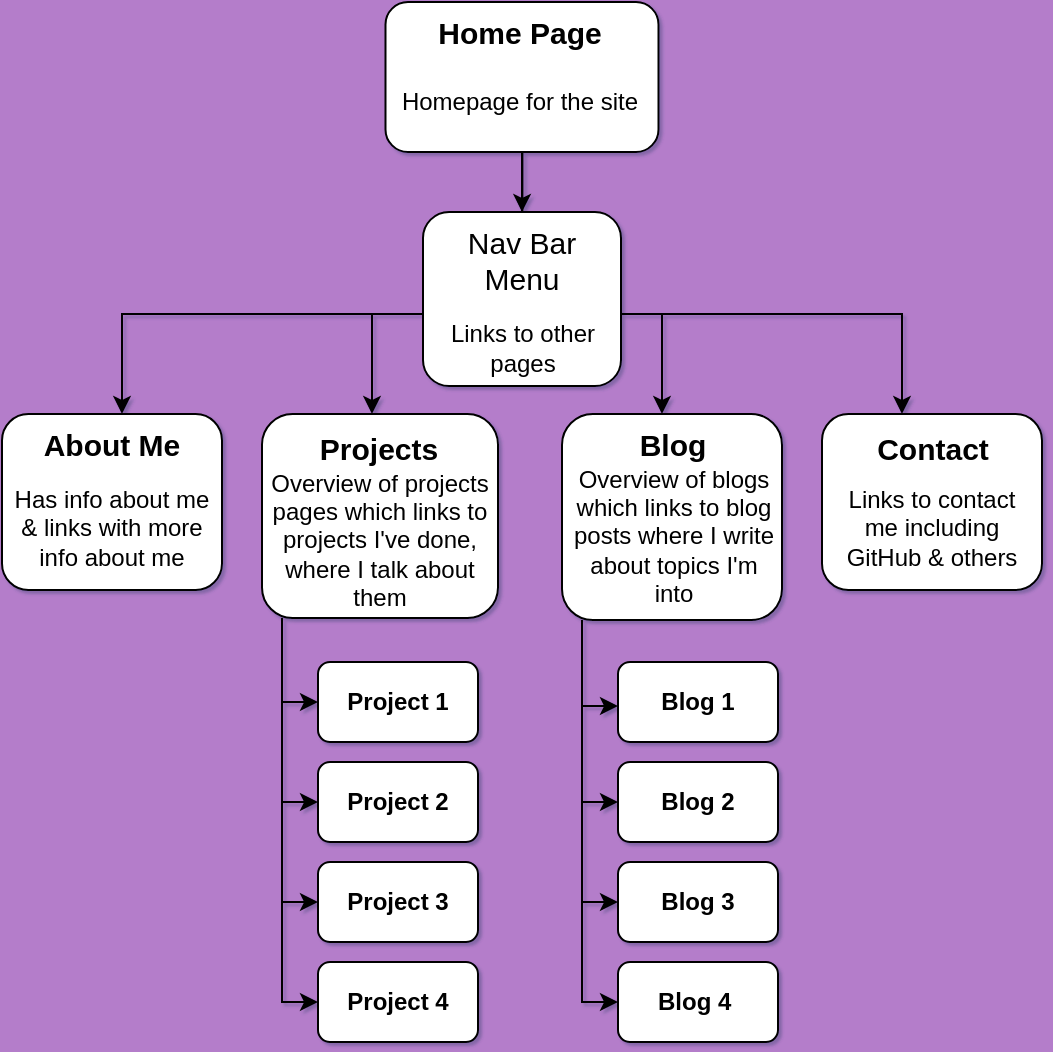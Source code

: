 <mxfile version="24.2.1" type="github">
  <diagram name="Page-1" id="1yRaigYc3yj3IqJBVuUs">
    <mxGraphModel dx="802" dy="652" grid="0" gridSize="10" guides="1" tooltips="1" connect="1" arrows="1" fold="1" page="1" pageScale="1" pageWidth="827" pageHeight="1169" background="#b47dca" math="0" shadow="1">
      <root>
        <mxCell id="0" />
        <mxCell id="1" parent="0" />
        <mxCell id="qFE32XwYqVBQK91fRqmA-3" value="" style="edgeStyle=orthogonalEdgeStyle;rounded=0;orthogonalLoop=1;jettySize=auto;html=1;" parent="1" source="qFE32XwYqVBQK91fRqmA-1" target="qFE32XwYqVBQK91fRqmA-2" edge="1">
          <mxGeometry relative="1" as="geometry">
            <Array as="points">
              <mxPoint x="405" y="200" />
              <mxPoint x="205" y="200" />
            </Array>
          </mxGeometry>
        </mxCell>
        <mxCell id="qFE32XwYqVBQK91fRqmA-5" value="" style="edgeStyle=orthogonalEdgeStyle;rounded=0;orthogonalLoop=1;jettySize=auto;html=1;" parent="1" source="qFE32XwYqVBQK91fRqmA-1" target="qFE32XwYqVBQK91fRqmA-4" edge="1">
          <mxGeometry relative="1" as="geometry">
            <Array as="points">
              <mxPoint x="405" y="200" />
              <mxPoint x="330" y="200" />
            </Array>
          </mxGeometry>
        </mxCell>
        <mxCell id="qFE32XwYqVBQK91fRqmA-10" value="" style="edgeStyle=orthogonalEdgeStyle;rounded=0;orthogonalLoop=1;jettySize=auto;html=1;" parent="1" edge="1">
          <mxGeometry relative="1" as="geometry">
            <mxPoint x="595" y="250" as="targetPoint" />
            <Array as="points">
              <mxPoint x="405" y="200" />
              <mxPoint x="595" y="200" />
            </Array>
            <mxPoint x="480" y="200" as="sourcePoint" />
          </mxGeometry>
        </mxCell>
        <mxCell id="qFE32XwYqVBQK91fRqmA-1" value="&lt;h3&gt;&lt;br&gt;&lt;/h3&gt;" style="rounded=1;whiteSpace=wrap;html=1;" parent="1" vertex="1">
          <mxGeometry x="336.75" y="44" width="136.5" height="75" as="geometry" />
        </mxCell>
        <mxCell id="qFE32XwYqVBQK91fRqmA-2" value="" style="whiteSpace=wrap;html=1;rounded=1;" parent="1" vertex="1">
          <mxGeometry x="145" y="250" width="110" height="88" as="geometry" />
        </mxCell>
        <mxCell id="zVClSLXwrI54ClEM0Tne-18" value="" style="edgeStyle=orthogonalEdgeStyle;rounded=0;orthogonalLoop=1;jettySize=auto;html=1;" parent="1" source="qFE32XwYqVBQK91fRqmA-4" target="zVClSLXwrI54ClEM0Tne-13" edge="1">
          <mxGeometry relative="1" as="geometry">
            <Array as="points">
              <mxPoint x="285" y="394" />
            </Array>
          </mxGeometry>
        </mxCell>
        <mxCell id="zVClSLXwrI54ClEM0Tne-20" value="" style="edgeStyle=orthogonalEdgeStyle;rounded=0;orthogonalLoop=1;jettySize=auto;html=1;entryX=0;entryY=0.5;entryDx=0;entryDy=0;" parent="1" source="qFE32XwYqVBQK91fRqmA-4" target="zVClSLXwrI54ClEM0Tne-8" edge="1">
          <mxGeometry relative="1" as="geometry">
            <mxPoint x="225" y="380" as="targetPoint" />
            <Array as="points">
              <mxPoint x="285" y="444" />
            </Array>
          </mxGeometry>
        </mxCell>
        <mxCell id="zVClSLXwrI54ClEM0Tne-22" value="" style="edgeStyle=orthogonalEdgeStyle;rounded=0;orthogonalLoop=1;jettySize=auto;html=1;entryX=0;entryY=0.5;entryDx=0;entryDy=0;" parent="1" source="qFE32XwYqVBQK91fRqmA-4" target="zVClSLXwrI54ClEM0Tne-15" edge="1">
          <mxGeometry relative="1" as="geometry">
            <Array as="points">
              <mxPoint x="285" y="494" />
            </Array>
          </mxGeometry>
        </mxCell>
        <mxCell id="zVClSLXwrI54ClEM0Tne-24" value="" style="edgeStyle=orthogonalEdgeStyle;rounded=0;orthogonalLoop=1;jettySize=auto;html=1;entryX=0;entryY=0.5;entryDx=0;entryDy=0;" parent="1" source="qFE32XwYqVBQK91fRqmA-4" target="zVClSLXwrI54ClEM0Tne-17" edge="1">
          <mxGeometry relative="1" as="geometry">
            <Array as="points">
              <mxPoint x="285" y="544" />
            </Array>
          </mxGeometry>
        </mxCell>
        <mxCell id="qFE32XwYqVBQK91fRqmA-4" value="" style="whiteSpace=wrap;html=1;rounded=1;" parent="1" vertex="1">
          <mxGeometry x="275" y="250" width="118" height="102" as="geometry" />
        </mxCell>
        <mxCell id="qFE32XwYqVBQK91fRqmA-9" value="" style="whiteSpace=wrap;html=1;rounded=1;" parent="1" vertex="1">
          <mxGeometry x="555" y="250" width="110" height="88" as="geometry" />
        </mxCell>
        <mxCell id="qFE32XwYqVBQK91fRqmA-16" value="" style="edgeStyle=orthogonalEdgeStyle;rounded=0;orthogonalLoop=1;jettySize=auto;html=1;" parent="1" source="qFE32XwYqVBQK91fRqmA-1" edge="1">
          <mxGeometry relative="1" as="geometry">
            <mxPoint x="405" y="150" as="sourcePoint" />
            <mxPoint x="405" y="180" as="targetPoint" />
          </mxGeometry>
        </mxCell>
        <mxCell id="qFE32XwYqVBQK91fRqmA-17" value="" style="edgeStyle=orthogonalEdgeStyle;rounded=0;orthogonalLoop=1;jettySize=auto;html=1;" parent="1" source="qFE32XwYqVBQK91fRqmA-1" edge="1">
          <mxGeometry relative="1" as="geometry">
            <mxPoint x="405" y="150" as="sourcePoint" />
            <mxPoint x="405" y="180" as="targetPoint" />
          </mxGeometry>
        </mxCell>
        <mxCell id="qFE32XwYqVBQK91fRqmA-18" value="" style="edgeStyle=orthogonalEdgeStyle;rounded=0;orthogonalLoop=1;jettySize=auto;html=1;" parent="1" source="qFE32XwYqVBQK91fRqmA-1" edge="1">
          <mxGeometry relative="1" as="geometry">
            <mxPoint x="405" y="150" as="sourcePoint" />
            <mxPoint x="405" y="180" as="targetPoint" />
            <Array as="points" />
          </mxGeometry>
        </mxCell>
        <mxCell id="zVClSLXwrI54ClEM0Tne-3" value="" style="edgeStyle=orthogonalEdgeStyle;rounded=0;orthogonalLoop=1;jettySize=auto;html=1;" parent="1" source="qFE32XwYqVBQK91fRqmA-1" target="zVClSLXwrI54ClEM0Tne-2" edge="1">
          <mxGeometry relative="1" as="geometry">
            <mxPoint x="465" y="250" as="targetPoint" />
            <Array as="points" />
            <mxPoint x="405" y="150" as="sourcePoint" />
          </mxGeometry>
        </mxCell>
        <mxCell id="zVClSLXwrI54ClEM0Tne-7" value="" style="edgeStyle=orthogonalEdgeStyle;rounded=0;orthogonalLoop=1;jettySize=auto;html=1;" parent="1" source="zVClSLXwrI54ClEM0Tne-2" target="zVClSLXwrI54ClEM0Tne-5" edge="1">
          <mxGeometry relative="1" as="geometry">
            <Array as="points">
              <mxPoint x="475" y="200" />
            </Array>
          </mxGeometry>
        </mxCell>
        <mxCell id="zVClSLXwrI54ClEM0Tne-2" value="" style="rounded=1;whiteSpace=wrap;html=1;" parent="1" vertex="1">
          <mxGeometry x="355.5" y="149" width="99" height="87" as="geometry" />
        </mxCell>
        <mxCell id="zVClSLXwrI54ClEM0Tne-32" value="" style="edgeStyle=orthogonalEdgeStyle;rounded=0;orthogonalLoop=1;jettySize=auto;html=1;entryX=0;entryY=0.5;entryDx=0;entryDy=0;" parent="1" source="zVClSLXwrI54ClEM0Tne-5" target="zVClSLXwrI54ClEM0Tne-29" edge="1">
          <mxGeometry relative="1" as="geometry">
            <Array as="points">
              <mxPoint x="435" y="544" />
            </Array>
          </mxGeometry>
        </mxCell>
        <mxCell id="zVClSLXwrI54ClEM0Tne-34" value="" style="edgeStyle=orthogonalEdgeStyle;rounded=0;orthogonalLoop=1;jettySize=auto;html=1;entryX=0;entryY=0.5;entryDx=0;entryDy=0;" parent="1" source="zVClSLXwrI54ClEM0Tne-5" target="zVClSLXwrI54ClEM0Tne-28" edge="1">
          <mxGeometry relative="1" as="geometry">
            <Array as="points">
              <mxPoint x="435" y="494" />
            </Array>
          </mxGeometry>
        </mxCell>
        <mxCell id="zVClSLXwrI54ClEM0Tne-35" value="" style="edgeStyle=orthogonalEdgeStyle;rounded=0;orthogonalLoop=1;jettySize=auto;html=1;entryX=0;entryY=0.5;entryDx=0;entryDy=0;" parent="1" source="zVClSLXwrI54ClEM0Tne-5" target="zVClSLXwrI54ClEM0Tne-26" edge="1">
          <mxGeometry relative="1" as="geometry">
            <mxPoint x="445" y="490" as="targetPoint" />
            <Array as="points">
              <mxPoint x="435" y="444" />
            </Array>
          </mxGeometry>
        </mxCell>
        <mxCell id="zVClSLXwrI54ClEM0Tne-5" value="" style="whiteSpace=wrap;html=1;rounded=1;" parent="1" vertex="1">
          <mxGeometry x="425" y="250" width="110" height="103" as="geometry" />
        </mxCell>
        <mxCell id="zVClSLXwrI54ClEM0Tne-8" value="&lt;b&gt;Project 2&lt;/b&gt;" style="whiteSpace=wrap;html=1;rounded=1;" parent="1" vertex="1">
          <mxGeometry x="303" y="424" width="80" height="40" as="geometry" />
        </mxCell>
        <mxCell id="zVClSLXwrI54ClEM0Tne-13" value="" style="whiteSpace=wrap;html=1;rounded=1;" parent="1" vertex="1">
          <mxGeometry x="303" y="374" width="80" height="40" as="geometry" />
        </mxCell>
        <mxCell id="zVClSLXwrI54ClEM0Tne-15" value="&lt;b&gt;Project 3&lt;/b&gt;" style="whiteSpace=wrap;html=1;rounded=1;" parent="1" vertex="1">
          <mxGeometry x="303" y="474" width="80" height="40" as="geometry" />
        </mxCell>
        <mxCell id="zVClSLXwrI54ClEM0Tne-17" value="&lt;b&gt;Project 4&lt;/b&gt;" style="whiteSpace=wrap;html=1;rounded=1;" parent="1" vertex="1">
          <mxGeometry x="303" y="524" width="80" height="40" as="geometry" />
        </mxCell>
        <mxCell id="zVClSLXwrI54ClEM0Tne-26" value="&lt;b&gt;Blog 2&lt;/b&gt;" style="whiteSpace=wrap;html=1;rounded=1;" parent="1" vertex="1">
          <mxGeometry x="453" y="424" width="80" height="40" as="geometry" />
        </mxCell>
        <mxCell id="zVClSLXwrI54ClEM0Tne-27" value="&lt;b&gt;Blog 1&lt;/b&gt;" style="whiteSpace=wrap;html=1;rounded=1;" parent="1" vertex="1">
          <mxGeometry x="453" y="374" width="80" height="40" as="geometry" />
        </mxCell>
        <mxCell id="zVClSLXwrI54ClEM0Tne-28" value="&lt;b&gt;Blog 3&lt;/b&gt;" style="whiteSpace=wrap;html=1;rounded=1;" parent="1" vertex="1">
          <mxGeometry x="453" y="474" width="80" height="40" as="geometry" />
        </mxCell>
        <mxCell id="zVClSLXwrI54ClEM0Tne-29" value="&lt;b&gt;Blog 4&amp;nbsp;&lt;/b&gt;" style="whiteSpace=wrap;html=1;rounded=1;" parent="1" vertex="1">
          <mxGeometry x="453" y="524" width="80" height="40" as="geometry" />
        </mxCell>
        <mxCell id="zVClSLXwrI54ClEM0Tne-37" value="Homepage for the site" style="text;strokeColor=none;align=center;fillColor=none;html=1;verticalAlign=middle;whiteSpace=wrap;rounded=0;" parent="1" vertex="1">
          <mxGeometry x="343.13" y="79" width="121.5" height="30" as="geometry" />
        </mxCell>
        <mxCell id="zVClSLXwrI54ClEM0Tne-39" value="&lt;font style=&quot;font-size: 15px;&quot;&gt;Nav Bar Menu&lt;/font&gt;" style="text;strokeColor=none;align=center;fillColor=none;html=1;verticalAlign=middle;whiteSpace=wrap;rounded=0;" parent="1" vertex="1">
          <mxGeometry x="361.94" y="158" width="86.12" height="30" as="geometry" />
        </mxCell>
        <mxCell id="zVClSLXwrI54ClEM0Tne-44" value="&lt;b&gt;&lt;font style=&quot;font-size: 15px;&quot;&gt;Home Page&lt;/font&gt;&lt;/b&gt;" style="text;strokeColor=none;align=center;fillColor=none;html=1;verticalAlign=middle;whiteSpace=wrap;rounded=0;" parent="1" vertex="1">
          <mxGeometry x="336.75" y="44" width="134.25" height="30" as="geometry" />
        </mxCell>
        <mxCell id="zVClSLXwrI54ClEM0Tne-45" value="Links to other pages" style="text;strokeColor=none;align=center;fillColor=none;html=1;verticalAlign=middle;whiteSpace=wrap;rounded=0;" parent="1" vertex="1">
          <mxGeometry x="355.5" y="200" width="98.5" height="34" as="geometry" />
        </mxCell>
        <mxCell id="zVClSLXwrI54ClEM0Tne-47" value="&lt;b&gt;&lt;font style=&quot;font-size: 15px;&quot;&gt;About Me&lt;/font&gt;&lt;/b&gt;" style="text;strokeColor=none;align=center;fillColor=none;html=1;verticalAlign=middle;whiteSpace=wrap;rounded=0;" parent="1" vertex="1">
          <mxGeometry x="146" y="250" width="108" height="30" as="geometry" />
        </mxCell>
        <mxCell id="zVClSLXwrI54ClEM0Tne-49" value="Has info about me &amp;amp; links with more info about me" style="text;strokeColor=none;align=center;fillColor=none;html=1;verticalAlign=middle;whiteSpace=wrap;rounded=0;" parent="1" vertex="1">
          <mxGeometry x="145" y="290" width="110" height="34" as="geometry" />
        </mxCell>
        <mxCell id="zVClSLXwrI54ClEM0Tne-51" value="" style="edgeStyle=orthogonalEdgeStyle;rounded=0;orthogonalLoop=1;jettySize=auto;html=1;" parent="1" edge="1">
          <mxGeometry relative="1" as="geometry">
            <mxPoint x="435" y="356" as="sourcePoint" />
            <mxPoint x="453" y="396" as="targetPoint" />
            <Array as="points">
              <mxPoint x="435" y="396" />
            </Array>
          </mxGeometry>
        </mxCell>
        <mxCell id="zVClSLXwrI54ClEM0Tne-52" value="&lt;span style=&quot;font-size: 15px;&quot;&gt;&lt;b&gt;Projects&lt;/b&gt;&lt;/span&gt;" style="text;strokeColor=none;align=center;fillColor=none;html=1;verticalAlign=middle;whiteSpace=wrap;rounded=0;" parent="1" vertex="1">
          <mxGeometry x="278" y="252" width="111" height="30" as="geometry" />
        </mxCell>
        <mxCell id="zVClSLXwrI54ClEM0Tne-53" value="&lt;b&gt;&lt;font style=&quot;font-size: 15px;&quot;&gt;Blog&lt;/font&gt;&lt;/b&gt;" style="text;strokeColor=none;align=center;fillColor=none;html=1;verticalAlign=middle;whiteSpace=wrap;rounded=0;" parent="1" vertex="1">
          <mxGeometry x="425" y="250" width="111" height="30" as="geometry" />
        </mxCell>
        <mxCell id="zVClSLXwrI54ClEM0Tne-54" value="&lt;b&gt;&lt;font style=&quot;font-size: 15px;&quot;&gt;Contact&lt;/font&gt;&lt;/b&gt;" style="text;strokeColor=none;align=center;fillColor=none;html=1;verticalAlign=middle;whiteSpace=wrap;rounded=0;" parent="1" vertex="1">
          <mxGeometry x="555" y="252" width="111" height="30" as="geometry" />
        </mxCell>
        <mxCell id="zVClSLXwrI54ClEM0Tne-55" value="Links to contact me including GitHub &amp;amp; others" style="text;strokeColor=none;align=center;fillColor=none;html=1;verticalAlign=middle;whiteSpace=wrap;rounded=0;" parent="1" vertex="1">
          <mxGeometry x="558" y="290" width="104" height="34" as="geometry" />
        </mxCell>
        <mxCell id="zVClSLXwrI54ClEM0Tne-56" value="Overview of blogs which links to blog posts where I write about topics I&#39;m into" style="text;strokeColor=none;align=center;fillColor=none;html=1;verticalAlign=middle;whiteSpace=wrap;rounded=0;" parent="1" vertex="1">
          <mxGeometry x="429" y="294" width="104" height="34" as="geometry" />
        </mxCell>
        <mxCell id="zVClSLXwrI54ClEM0Tne-57" value="Overview of projects pages which links to projects I&#39;ve done, where I talk about them" style="text;strokeColor=none;align=center;fillColor=none;html=1;verticalAlign=middle;whiteSpace=wrap;rounded=0;" parent="1" vertex="1">
          <mxGeometry x="278" y="296" width="112" height="34" as="geometry" />
        </mxCell>
        <mxCell id="zVClSLXwrI54ClEM0Tne-58" value="&lt;b&gt;Project 1&lt;/b&gt;" style="text;strokeColor=none;align=center;fillColor=none;html=1;verticalAlign=middle;whiteSpace=wrap;rounded=0;" parent="1" vertex="1">
          <mxGeometry x="313" y="379" width="60" height="30" as="geometry" />
        </mxCell>
      </root>
    </mxGraphModel>
  </diagram>
</mxfile>
